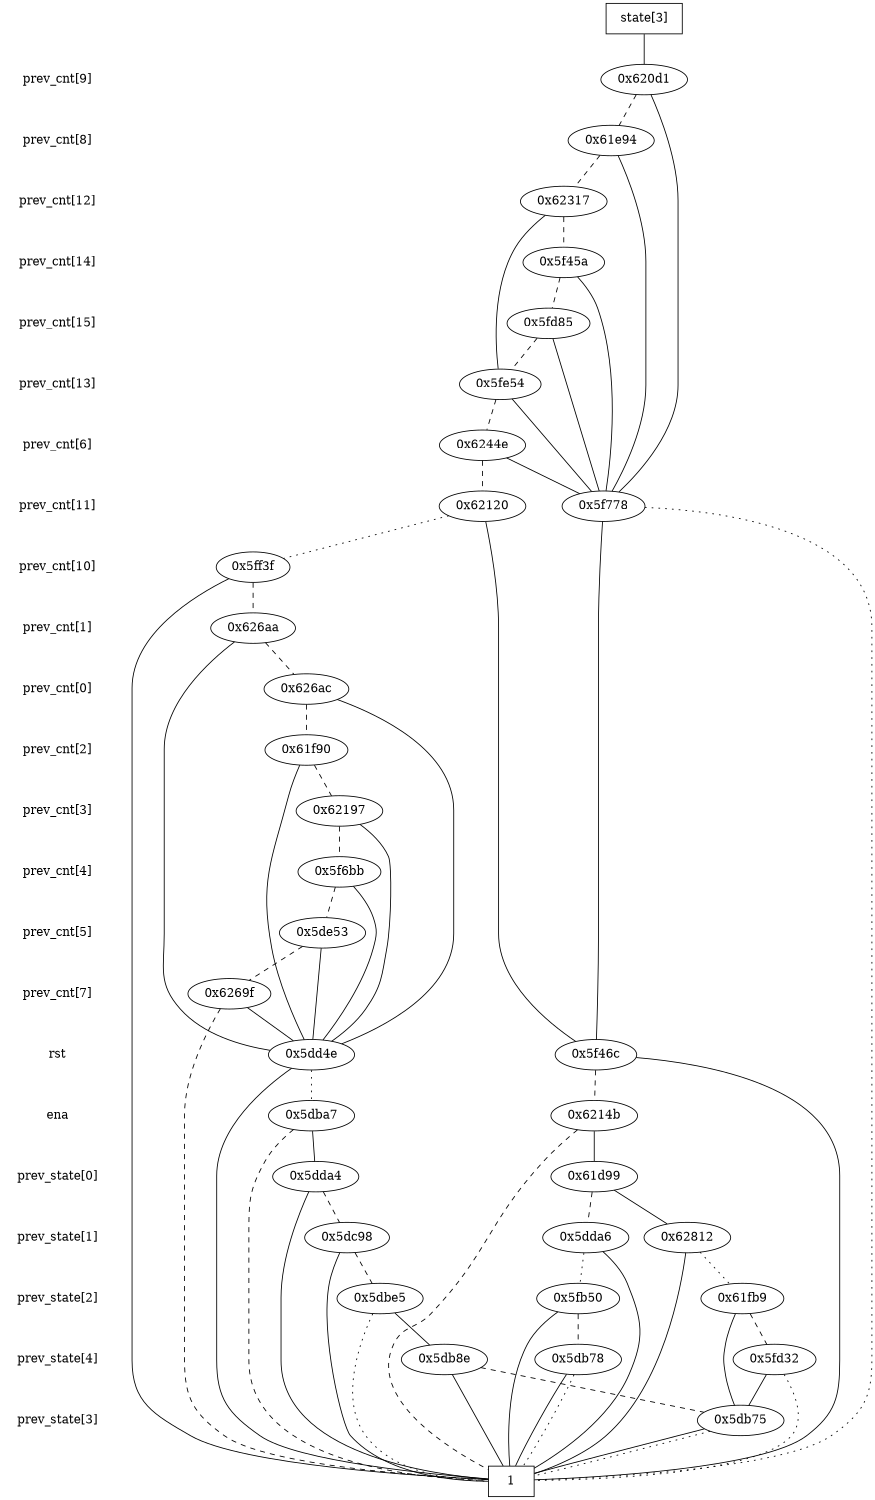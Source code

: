 digraph "DD" {
size = "7.5,10"
center = true;
edge [dir = none];
{ node [shape = plaintext];
  edge [style = invis];
  "CONST NODES" [style = invis];
" prev_cnt[9] " -> " prev_cnt[8] " -> " prev_cnt[12] " -> " prev_cnt[14] " -> " prev_cnt[15] " -> " prev_cnt[13] " -> " prev_cnt[6] " -> " prev_cnt[11] " -> " prev_cnt[10] " -> " prev_cnt[1] " -> " prev_cnt[0] " -> " prev_cnt[2] " -> " prev_cnt[3] " -> " prev_cnt[4] " -> " prev_cnt[5] " -> " prev_cnt[7] " -> " rst " -> " ena " -> " prev_state[0] " -> " prev_state[1] " -> " prev_state[2] " -> " prev_state[4] " -> " prev_state[3] " -> "CONST NODES"; 
}
{ rank = same; node [shape = box]; edge [style = invis];
"  state[3]  "; }
{ rank = same; " prev_cnt[9] ";
"0x620d1";
}
{ rank = same; " prev_cnt[8] ";
"0x61e94";
}
{ rank = same; " prev_cnt[12] ";
"0x62317";
}
{ rank = same; " prev_cnt[14] ";
"0x5f45a";
}
{ rank = same; " prev_cnt[15] ";
"0x5fd85";
}
{ rank = same; " prev_cnt[13] ";
"0x5fe54";
}
{ rank = same; " prev_cnt[6] ";
"0x6244e";
}
{ rank = same; " prev_cnt[11] ";
"0x5f778";
"0x62120";
}
{ rank = same; " prev_cnt[10] ";
"0x5ff3f";
}
{ rank = same; " prev_cnt[1] ";
"0x626aa";
}
{ rank = same; " prev_cnt[0] ";
"0x626ac";
}
{ rank = same; " prev_cnt[2] ";
"0x61f90";
}
{ rank = same; " prev_cnt[3] ";
"0x62197";
}
{ rank = same; " prev_cnt[4] ";
"0x5f6bb";
}
{ rank = same; " prev_cnt[5] ";
"0x5de53";
}
{ rank = same; " prev_cnt[7] ";
"0x6269f";
}
{ rank = same; " rst ";
"0x5f46c";
"0x5dd4e";
}
{ rank = same; " ena ";
"0x6214b";
"0x5dba7";
}
{ rank = same; " prev_state[0] ";
"0x5dda4";
"0x61d99";
}
{ rank = same; " prev_state[1] ";
"0x5dda6";
"0x5dc98";
"0x62812";
}
{ rank = same; " prev_state[2] ";
"0x5dbe5";
"0x61fb9";
"0x5fb50";
}
{ rank = same; " prev_state[4] ";
"0x5fd32";
"0x5db8e";
"0x5db78";
}
{ rank = same; " prev_state[3] ";
"0x5db75";
}
{ rank = same; "CONST NODES";
{ node [shape = box]; "0x5db40";
}
}
"  state[3]  " -> "0x620d1" [style = solid];
"0x620d1" -> "0x5f778";
"0x620d1" -> "0x61e94" [style = dashed];
"0x61e94" -> "0x5f778";
"0x61e94" -> "0x62317" [style = dashed];
"0x62317" -> "0x5fe54";
"0x62317" -> "0x5f45a" [style = dashed];
"0x5f45a" -> "0x5f778";
"0x5f45a" -> "0x5fd85" [style = dashed];
"0x5fd85" -> "0x5f778";
"0x5fd85" -> "0x5fe54" [style = dashed];
"0x5fe54" -> "0x5f778";
"0x5fe54" -> "0x6244e" [style = dashed];
"0x6244e" -> "0x5f778";
"0x6244e" -> "0x62120" [style = dashed];
"0x5f778" -> "0x5f46c";
"0x5f778" -> "0x5db40" [style = dotted];
"0x62120" -> "0x5f46c";
"0x62120" -> "0x5ff3f" [style = dotted];
"0x5ff3f" -> "0x5db40";
"0x5ff3f" -> "0x626aa" [style = dashed];
"0x626aa" -> "0x5dd4e";
"0x626aa" -> "0x626ac" [style = dashed];
"0x626ac" -> "0x5dd4e";
"0x626ac" -> "0x61f90" [style = dashed];
"0x61f90" -> "0x5dd4e";
"0x61f90" -> "0x62197" [style = dashed];
"0x62197" -> "0x5dd4e";
"0x62197" -> "0x5f6bb" [style = dashed];
"0x5f6bb" -> "0x5dd4e";
"0x5f6bb" -> "0x5de53" [style = dashed];
"0x5de53" -> "0x5dd4e";
"0x5de53" -> "0x6269f" [style = dashed];
"0x6269f" -> "0x5dd4e";
"0x6269f" -> "0x5db40" [style = dashed];
"0x5f46c" -> "0x5db40";
"0x5f46c" -> "0x6214b" [style = dashed];
"0x5dd4e" -> "0x5db40";
"0x5dd4e" -> "0x5dba7" [style = dotted];
"0x6214b" -> "0x61d99";
"0x6214b" -> "0x5db40" [style = dashed];
"0x5dba7" -> "0x5dda4";
"0x5dba7" -> "0x5db40" [style = dashed];
"0x5dda4" -> "0x5db40";
"0x5dda4" -> "0x5dc98" [style = dashed];
"0x61d99" -> "0x62812";
"0x61d99" -> "0x5dda6" [style = dashed];
"0x5dda6" -> "0x5db40";
"0x5dda6" -> "0x5fb50" [style = dotted];
"0x5dc98" -> "0x5db40";
"0x5dc98" -> "0x5dbe5" [style = dashed];
"0x62812" -> "0x5db40";
"0x62812" -> "0x61fb9" [style = dotted];
"0x5dbe5" -> "0x5db8e";
"0x5dbe5" -> "0x5db40" [style = dotted];
"0x61fb9" -> "0x5db75";
"0x61fb9" -> "0x5fd32" [style = dashed];
"0x5fb50" -> "0x5db40";
"0x5fb50" -> "0x5db78" [style = dashed];
"0x5fd32" -> "0x5db75";
"0x5fd32" -> "0x5db40" [style = dotted];
"0x5db8e" -> "0x5db40";
"0x5db8e" -> "0x5db75" [style = dashed];
"0x5db78" -> "0x5db40";
"0x5db78" -> "0x5db40" [style = dotted];
"0x5db75" -> "0x5db40";
"0x5db75" -> "0x5db40" [style = dotted];
"0x5db40" [label = "1"];
}
